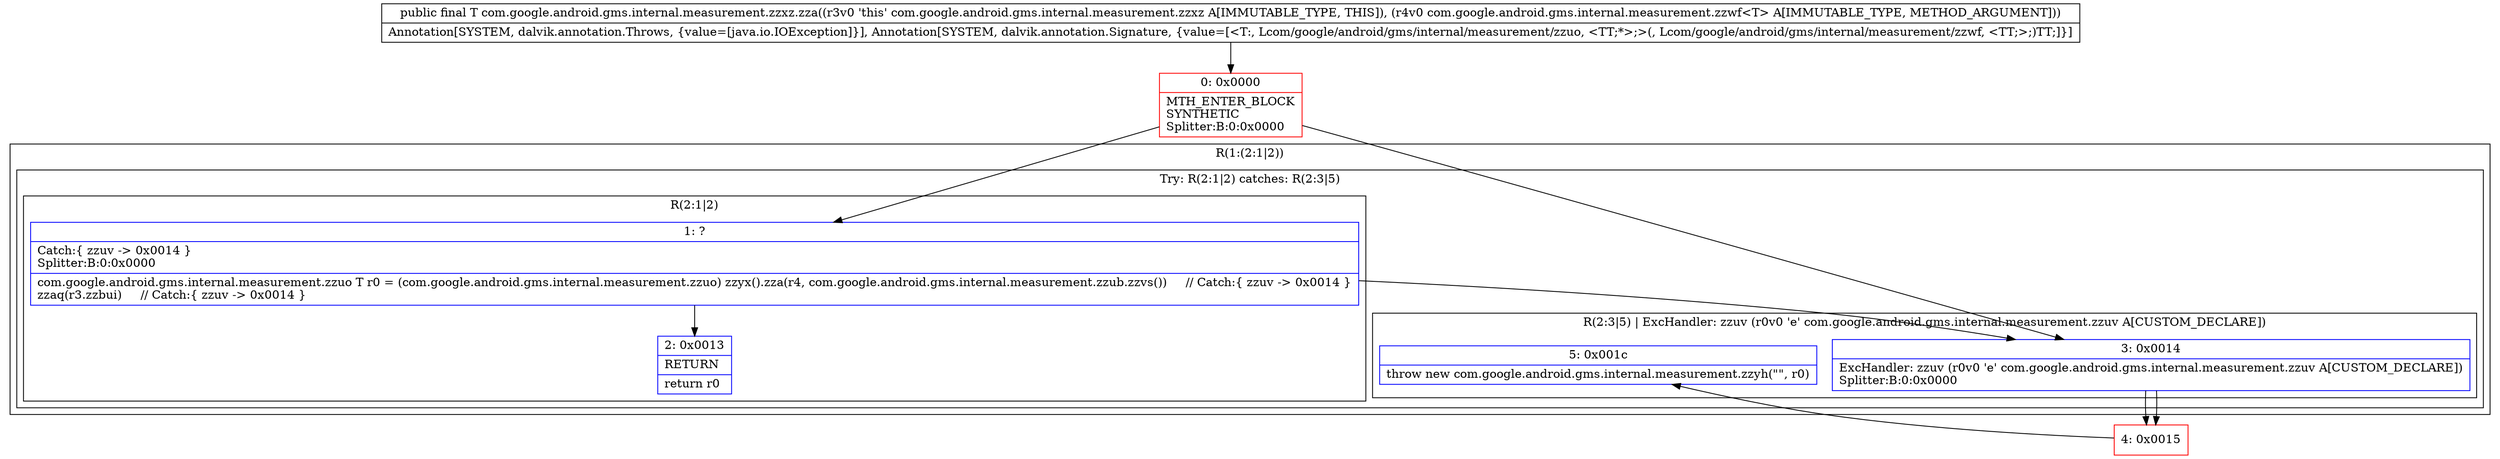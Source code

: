 digraph "CFG forcom.google.android.gms.internal.measurement.zzxz.zza(Lcom\/google\/android\/gms\/internal\/measurement\/zzwf;)Lcom\/google\/android\/gms\/internal\/measurement\/zzuo;" {
subgraph cluster_Region_965042660 {
label = "R(1:(2:1|2))";
node [shape=record,color=blue];
subgraph cluster_TryCatchRegion_1305784609 {
label = "Try: R(2:1|2) catches: R(2:3|5)";
node [shape=record,color=blue];
subgraph cluster_Region_434048486 {
label = "R(2:1|2)";
node [shape=record,color=blue];
Node_1 [shape=record,label="{1\:\ ?|Catch:\{ zzuv \-\> 0x0014 \}\lSplitter:B:0:0x0000\l|com.google.android.gms.internal.measurement.zzuo T r0 = (com.google.android.gms.internal.measurement.zzuo) zzyx().zza(r4, com.google.android.gms.internal.measurement.zzub.zzvs())     \/\/ Catch:\{ zzuv \-\> 0x0014 \}\lzzaq(r3.zzbui)     \/\/ Catch:\{ zzuv \-\> 0x0014 \}\l}"];
Node_2 [shape=record,label="{2\:\ 0x0013|RETURN\l|return r0\l}"];
}
subgraph cluster_Region_1795694418 {
label = "R(2:3|5) | ExcHandler: zzuv (r0v0 'e' com.google.android.gms.internal.measurement.zzuv A[CUSTOM_DECLARE])\l";
node [shape=record,color=blue];
Node_3 [shape=record,label="{3\:\ 0x0014|ExcHandler: zzuv (r0v0 'e' com.google.android.gms.internal.measurement.zzuv A[CUSTOM_DECLARE])\lSplitter:B:0:0x0000\l}"];
Node_5 [shape=record,label="{5\:\ 0x001c|throw new com.google.android.gms.internal.measurement.zzyh(\"\", r0)\l}"];
}
}
}
subgraph cluster_Region_1795694418 {
label = "R(2:3|5) | ExcHandler: zzuv (r0v0 'e' com.google.android.gms.internal.measurement.zzuv A[CUSTOM_DECLARE])\l";
node [shape=record,color=blue];
Node_3 [shape=record,label="{3\:\ 0x0014|ExcHandler: zzuv (r0v0 'e' com.google.android.gms.internal.measurement.zzuv A[CUSTOM_DECLARE])\lSplitter:B:0:0x0000\l}"];
Node_5 [shape=record,label="{5\:\ 0x001c|throw new com.google.android.gms.internal.measurement.zzyh(\"\", r0)\l}"];
}
Node_0 [shape=record,color=red,label="{0\:\ 0x0000|MTH_ENTER_BLOCK\lSYNTHETIC\lSplitter:B:0:0x0000\l}"];
Node_4 [shape=record,color=red,label="{4\:\ 0x0015}"];
MethodNode[shape=record,label="{public final T com.google.android.gms.internal.measurement.zzxz.zza((r3v0 'this' com.google.android.gms.internal.measurement.zzxz A[IMMUTABLE_TYPE, THIS]), (r4v0 com.google.android.gms.internal.measurement.zzwf\<T\> A[IMMUTABLE_TYPE, METHOD_ARGUMENT]))  | Annotation[SYSTEM, dalvik.annotation.Throws, \{value=[java.io.IOException]\}], Annotation[SYSTEM, dalvik.annotation.Signature, \{value=[\<T:, Lcom\/google\/android\/gms\/internal\/measurement\/zzuo, \<TT;*\>;\>(, Lcom\/google\/android\/gms\/internal\/measurement\/zzwf, \<TT;\>;)TT;]\}]\l}"];
MethodNode -> Node_0;
Node_1 -> Node_2;
Node_1 -> Node_3;
Node_3 -> Node_4;
Node_3 -> Node_4;
Node_0 -> Node_1;
Node_0 -> Node_3;
Node_4 -> Node_5;
}

